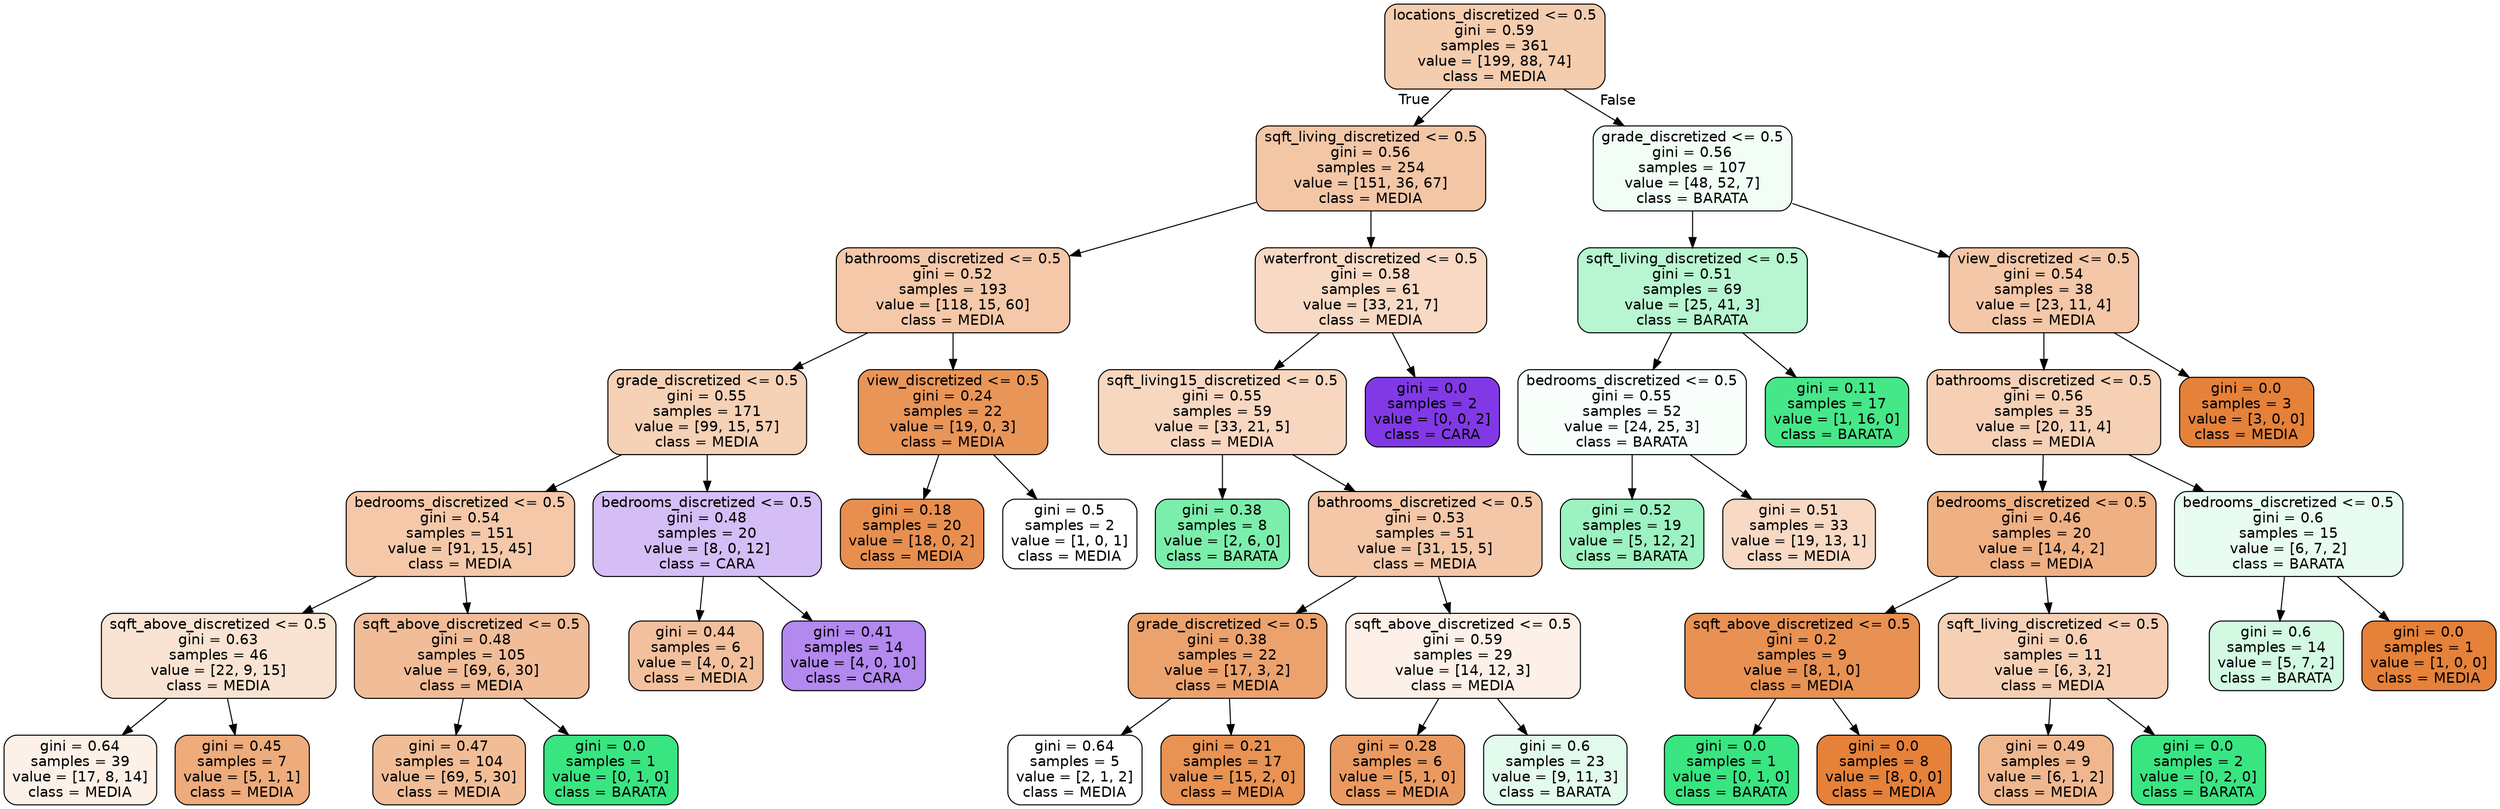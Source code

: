digraph Tree {
node [shape=box, style="filled, rounded", color="black", fontname=helvetica] ;
edge [fontname=helvetica] ;
0 [label="locations_discretized <= 0.5\ngini = 0.59\nsamples = 361\nvalue = [199, 88, 74]\nclass = MEDIA", fillcolor="#f4ccae"] ;
1 [label="sqft_living_discretized <= 0.5\ngini = 0.56\nsamples = 254\nvalue = [151, 36, 67]\nclass = MEDIA", fillcolor="#f3c6a6"] ;
0 -> 1 [labeldistance=2.5, labelangle=45, headlabel="True"] ;
2 [label="bathrooms_discretized <= 0.5\ngini = 0.52\nsamples = 193\nvalue = [118, 15, 60]\nclass = MEDIA", fillcolor="#f4c8a9"] ;
1 -> 2 ;
3 [label="grade_discretized <= 0.5\ngini = 0.55\nsamples = 171\nvalue = [99, 15, 57]\nclass = MEDIA", fillcolor="#f5d1b6"] ;
2 -> 3 ;
4 [label="bedrooms_discretized <= 0.5\ngini = 0.54\nsamples = 151\nvalue = [91, 15, 45]\nclass = MEDIA", fillcolor="#f4c8a9"] ;
3 -> 4 ;
5 [label="sqft_above_discretized <= 0.5\ngini = 0.63\nsamples = 46\nvalue = [22, 9, 15]\nclass = MEDIA", fillcolor="#f9e3d2"] ;
4 -> 5 ;
6 [label="gini = 0.64\nsamples = 39\nvalue = [17, 8, 14]\nclass = MEDIA", fillcolor="#fcf0e7"] ;
5 -> 6 ;
7 [label="gini = 0.45\nsamples = 7\nvalue = [5, 1, 1]\nclass = MEDIA", fillcolor="#eeab7b"] ;
5 -> 7 ;
8 [label="sqft_above_discretized <= 0.5\ngini = 0.48\nsamples = 105\nvalue = [69, 6, 30]\nclass = MEDIA", fillcolor="#f1bd98"] ;
4 -> 8 ;
9 [label="gini = 0.47\nsamples = 104\nvalue = [69, 5, 30]\nclass = MEDIA", fillcolor="#f1bd97"] ;
8 -> 9 ;
10 [label="gini = 0.0\nsamples = 1\nvalue = [0, 1, 0]\nclass = BARATA", fillcolor="#39e581"] ;
8 -> 10 ;
11 [label="bedrooms_discretized <= 0.5\ngini = 0.48\nsamples = 20\nvalue = [8, 0, 12]\nclass = CARA", fillcolor="#d5bdf6"] ;
3 -> 11 ;
12 [label="gini = 0.44\nsamples = 6\nvalue = [4, 0, 2]\nclass = MEDIA", fillcolor="#f2c09c"] ;
11 -> 12 ;
13 [label="gini = 0.41\nsamples = 14\nvalue = [4, 0, 10]\nclass = CARA", fillcolor="#b388ef"] ;
11 -> 13 ;
14 [label="view_discretized <= 0.5\ngini = 0.24\nsamples = 22\nvalue = [19, 0, 3]\nclass = MEDIA", fillcolor="#e99558"] ;
2 -> 14 ;
15 [label="gini = 0.18\nsamples = 20\nvalue = [18, 0, 2]\nclass = MEDIA", fillcolor="#e88f4f"] ;
14 -> 15 ;
16 [label="gini = 0.5\nsamples = 2\nvalue = [1, 0, 1]\nclass = MEDIA", fillcolor="#ffffff"] ;
14 -> 16 ;
17 [label="waterfront_discretized <= 0.5\ngini = 0.58\nsamples = 61\nvalue = [33, 21, 7]\nclass = MEDIA", fillcolor="#f7d9c4"] ;
1 -> 17 ;
18 [label="sqft_living15_discretized <= 0.5\ngini = 0.55\nsamples = 59\nvalue = [33, 21, 5]\nclass = MEDIA", fillcolor="#f7d7c0"] ;
17 -> 18 ;
19 [label="gini = 0.38\nsamples = 8\nvalue = [2, 6, 0]\nclass = BARATA", fillcolor="#7beeab"] ;
18 -> 19 ;
20 [label="bathrooms_discretized <= 0.5\ngini = 0.53\nsamples = 51\nvalue = [31, 15, 5]\nclass = MEDIA", fillcolor="#f3c7a7"] ;
18 -> 20 ;
21 [label="grade_discretized <= 0.5\ngini = 0.38\nsamples = 22\nvalue = [17, 3, 2]\nclass = MEDIA", fillcolor="#eca26d"] ;
20 -> 21 ;
22 [label="gini = 0.64\nsamples = 5\nvalue = [2, 1, 2]\nclass = MEDIA", fillcolor="#ffffff"] ;
21 -> 22 ;
23 [label="gini = 0.21\nsamples = 17\nvalue = [15, 2, 0]\nclass = MEDIA", fillcolor="#e89253"] ;
21 -> 23 ;
24 [label="sqft_above_discretized <= 0.5\ngini = 0.59\nsamples = 29\nvalue = [14, 12, 3]\nclass = MEDIA", fillcolor="#fcf0e8"] ;
20 -> 24 ;
25 [label="gini = 0.28\nsamples = 6\nvalue = [5, 1, 0]\nclass = MEDIA", fillcolor="#ea9a61"] ;
24 -> 25 ;
26 [label="gini = 0.6\nsamples = 23\nvalue = [9, 11, 3]\nclass = BARATA", fillcolor="#e3fbed"] ;
24 -> 26 ;
27 [label="gini = 0.0\nsamples = 2\nvalue = [0, 0, 2]\nclass = CARA", fillcolor="#8139e5"] ;
17 -> 27 ;
28 [label="grade_discretized <= 0.5\ngini = 0.56\nsamples = 107\nvalue = [48, 52, 7]\nclass = BARATA", fillcolor="#f2fdf6"] ;
0 -> 28 [labeldistance=2.5, labelangle=-45, headlabel="False"] ;
29 [label="sqft_living_discretized <= 0.5\ngini = 0.51\nsamples = 69\nvalue = [25, 41, 3]\nclass = BARATA", fillcolor="#b7f6d1"] ;
28 -> 29 ;
30 [label="bedrooms_discretized <= 0.5\ngini = 0.55\nsamples = 52\nvalue = [24, 25, 3]\nclass = BARATA", fillcolor="#f8fefa"] ;
29 -> 30 ;
31 [label="gini = 0.52\nsamples = 19\nvalue = [5, 12, 2]\nclass = BARATA", fillcolor="#9cf2c0"] ;
30 -> 31 ;
32 [label="gini = 0.51\nsamples = 33\nvalue = [19, 13, 1]\nclass = MEDIA", fillcolor="#f7d9c4"] ;
30 -> 32 ;
33 [label="gini = 0.11\nsamples = 17\nvalue = [1, 16, 0]\nclass = BARATA", fillcolor="#45e789"] ;
29 -> 33 ;
34 [label="view_discretized <= 0.5\ngini = 0.54\nsamples = 38\nvalue = [23, 11, 4]\nclass = MEDIA", fillcolor="#f3c7a7"] ;
28 -> 34 ;
35 [label="bathrooms_discretized <= 0.5\ngini = 0.56\nsamples = 35\nvalue = [20, 11, 4]\nclass = MEDIA", fillcolor="#f5d0b5"] ;
34 -> 35 ;
36 [label="bedrooms_discretized <= 0.5\ngini = 0.46\nsamples = 20\nvalue = [14, 4, 2]\nclass = MEDIA", fillcolor="#efb083"] ;
35 -> 36 ;
37 [label="sqft_above_discretized <= 0.5\ngini = 0.2\nsamples = 9\nvalue = [8, 1, 0]\nclass = MEDIA", fillcolor="#e89152"] ;
36 -> 37 ;
38 [label="gini = 0.0\nsamples = 1\nvalue = [0, 1, 0]\nclass = BARATA", fillcolor="#39e581"] ;
37 -> 38 ;
39 [label="gini = 0.0\nsamples = 8\nvalue = [8, 0, 0]\nclass = MEDIA", fillcolor="#e58139"] ;
37 -> 39 ;
40 [label="sqft_living_discretized <= 0.5\ngini = 0.6\nsamples = 11\nvalue = [6, 3, 2]\nclass = MEDIA", fillcolor="#f5d0b5"] ;
36 -> 40 ;
41 [label="gini = 0.49\nsamples = 9\nvalue = [6, 1, 2]\nclass = MEDIA", fillcolor="#f0b78e"] ;
40 -> 41 ;
42 [label="gini = 0.0\nsamples = 2\nvalue = [0, 2, 0]\nclass = BARATA", fillcolor="#39e581"] ;
40 -> 42 ;
43 [label="bedrooms_discretized <= 0.5\ngini = 0.6\nsamples = 15\nvalue = [6, 7, 2]\nclass = BARATA", fillcolor="#e9fcf1"] ;
35 -> 43 ;
44 [label="gini = 0.6\nsamples = 14\nvalue = [5, 7, 2]\nclass = BARATA", fillcolor="#d3f9e3"] ;
43 -> 44 ;
45 [label="gini = 0.0\nsamples = 1\nvalue = [1, 0, 0]\nclass = MEDIA", fillcolor="#e58139"] ;
43 -> 45 ;
46 [label="gini = 0.0\nsamples = 3\nvalue = [3, 0, 0]\nclass = MEDIA", fillcolor="#e58139"] ;
34 -> 46 ;
}
